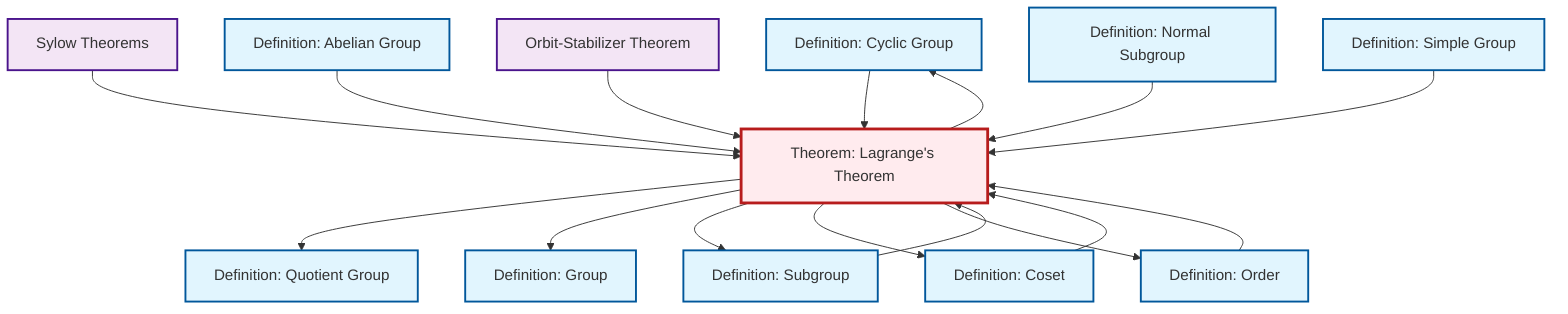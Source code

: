 graph TD
    classDef definition fill:#e1f5fe,stroke:#01579b,stroke-width:2px
    classDef theorem fill:#f3e5f5,stroke:#4a148c,stroke-width:2px
    classDef axiom fill:#fff3e0,stroke:#e65100,stroke-width:2px
    classDef example fill:#e8f5e9,stroke:#1b5e20,stroke-width:2px
    classDef current fill:#ffebee,stroke:#b71c1c,stroke-width:3px
    def-cyclic-group["Definition: Cyclic Group"]:::definition
    def-order["Definition: Order"]:::definition
    def-simple-group["Definition: Simple Group"]:::definition
    def-abelian-group["Definition: Abelian Group"]:::definition
    def-quotient-group["Definition: Quotient Group"]:::definition
    thm-lagrange["Theorem: Lagrange's Theorem"]:::theorem
    thm-sylow["Sylow Theorems"]:::theorem
    thm-orbit-stabilizer["Orbit-Stabilizer Theorem"]:::theorem
    def-coset["Definition: Coset"]:::definition
    def-normal-subgroup["Definition: Normal Subgroup"]:::definition
    def-subgroup["Definition: Subgroup"]:::definition
    def-group["Definition: Group"]:::definition
    thm-lagrange --> def-quotient-group
    thm-sylow --> thm-lagrange
    def-subgroup --> thm-lagrange
    def-cyclic-group --> thm-lagrange
    thm-lagrange --> def-group
    def-coset --> thm-lagrange
    thm-lagrange --> def-subgroup
    def-abelian-group --> thm-lagrange
    thm-lagrange --> def-coset
    thm-orbit-stabilizer --> thm-lagrange
    thm-lagrange --> def-cyclic-group
    thm-lagrange --> def-order
    def-order --> thm-lagrange
    def-normal-subgroup --> thm-lagrange
    def-simple-group --> thm-lagrange
    class thm-lagrange current